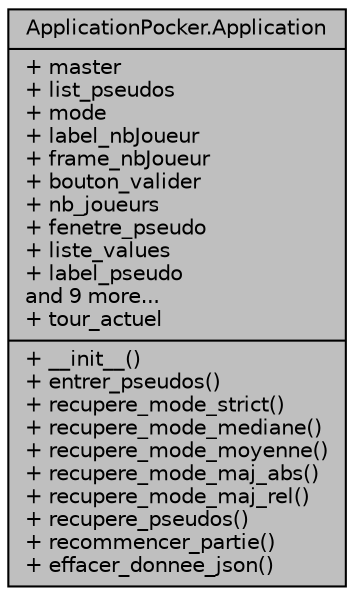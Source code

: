digraph "ApplicationPocker.Application"
{
  edge [fontname="Helvetica",fontsize="10",labelfontname="Helvetica",labelfontsize="10"];
  node [fontname="Helvetica",fontsize="10",shape=record];
  Node6 [label="{ApplicationPocker.Application\n|+ master\l+ list_pseudos\l+ mode\l+ label_nbJoueur\l+ frame_nbJoueur\l+ bouton_valider\l+ nb_joueurs\l+ fenetre_pseudo\l+ liste_values\l+ label_pseudo\land 9 more...\l+ tour_actuel\l|+ __init__()\l+ entrer_pseudos()\l+ recupere_mode_strict()\l+ recupere_mode_mediane()\l+ recupere_mode_moyenne()\l+ recupere_mode_maj_abs()\l+ recupere_mode_maj_rel()\l+ recupere_pseudos()\l+ recommencer_partie()\l+ effacer_donnee_json()\l}",height=0.2,width=0.4,color="black", fillcolor="grey75", style="filled", fontcolor="black"];
}
